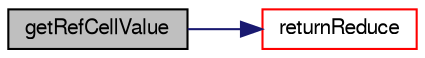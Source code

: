 digraph "getRefCellValue"
{
  bgcolor="transparent";
  edge [fontname="FreeSans",fontsize="10",labelfontname="FreeSans",labelfontsize="10"];
  node [fontname="FreeSans",fontsize="10",shape=record];
  rankdir="LR";
  Node1921 [label="getRefCellValue",height=0.2,width=0.4,color="black", fillcolor="grey75", style="filled", fontcolor="black"];
  Node1921 -> Node1922 [color="midnightblue",fontsize="10",style="solid",fontname="FreeSans"];
  Node1922 [label="returnReduce",height=0.2,width=0.4,color="red",URL="$a21124.html#a8d528a67d2a9c6fe4fb94bc86872624b"];
}
